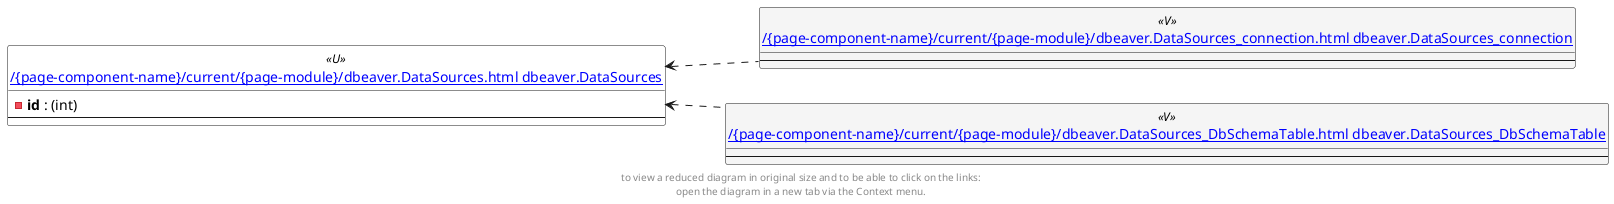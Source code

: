 @startuml
left to right direction
'top to bottom direction
hide circle
'avoide "." issues:
set namespaceSeparator none


skinparam class {
  BackgroundColor White
  BackgroundColor<<FN>> Yellow
  BackgroundColor<<FS>> Yellow
  BackgroundColor<<FT>> LightGray
  BackgroundColor<<IF>> Yellow
  BackgroundColor<<IS>> Yellow
  BackgroundColor<<P>> Aqua
  BackgroundColor<<PC>> Aqua
  BackgroundColor<<SN>> Yellow
  BackgroundColor<<SO>> SlateBlue
  BackgroundColor<<TF>> LightGray
  BackgroundColor<<TR>> Tomato
  BackgroundColor<<U>> White
  BackgroundColor<<V>> WhiteSmoke
  BackgroundColor<<X>> Aqua
}


entity "[[{site-url}/{page-component-name}/current/{page-module}/dbeaver.DataSources.html dbeaver.DataSources]]" as dbeaver.DataSources << U >> {
  - **id** : (int)
  --
}

entity "[[{site-url}/{page-component-name}/current/{page-module}/dbeaver.DataSources_connection.html dbeaver.DataSources_connection]]" as dbeaver.DataSources_connection << V >> {
  --
}

entity "[[{site-url}/{page-component-name}/current/{page-module}/dbeaver.DataSources_DbSchemaTable.html dbeaver.DataSources_DbSchemaTable]]" as dbeaver.DataSources_DbSchemaTable << V >> {
  --
}

dbeaver.DataSources <.. dbeaver.DataSources_DbSchemaTable
dbeaver.DataSources <.. dbeaver.DataSources_connection
footer
to view a reduced diagram in original size and to be able to click on the links:
open the diagram in a new tab via the Context menu.
end footer

@enduml

